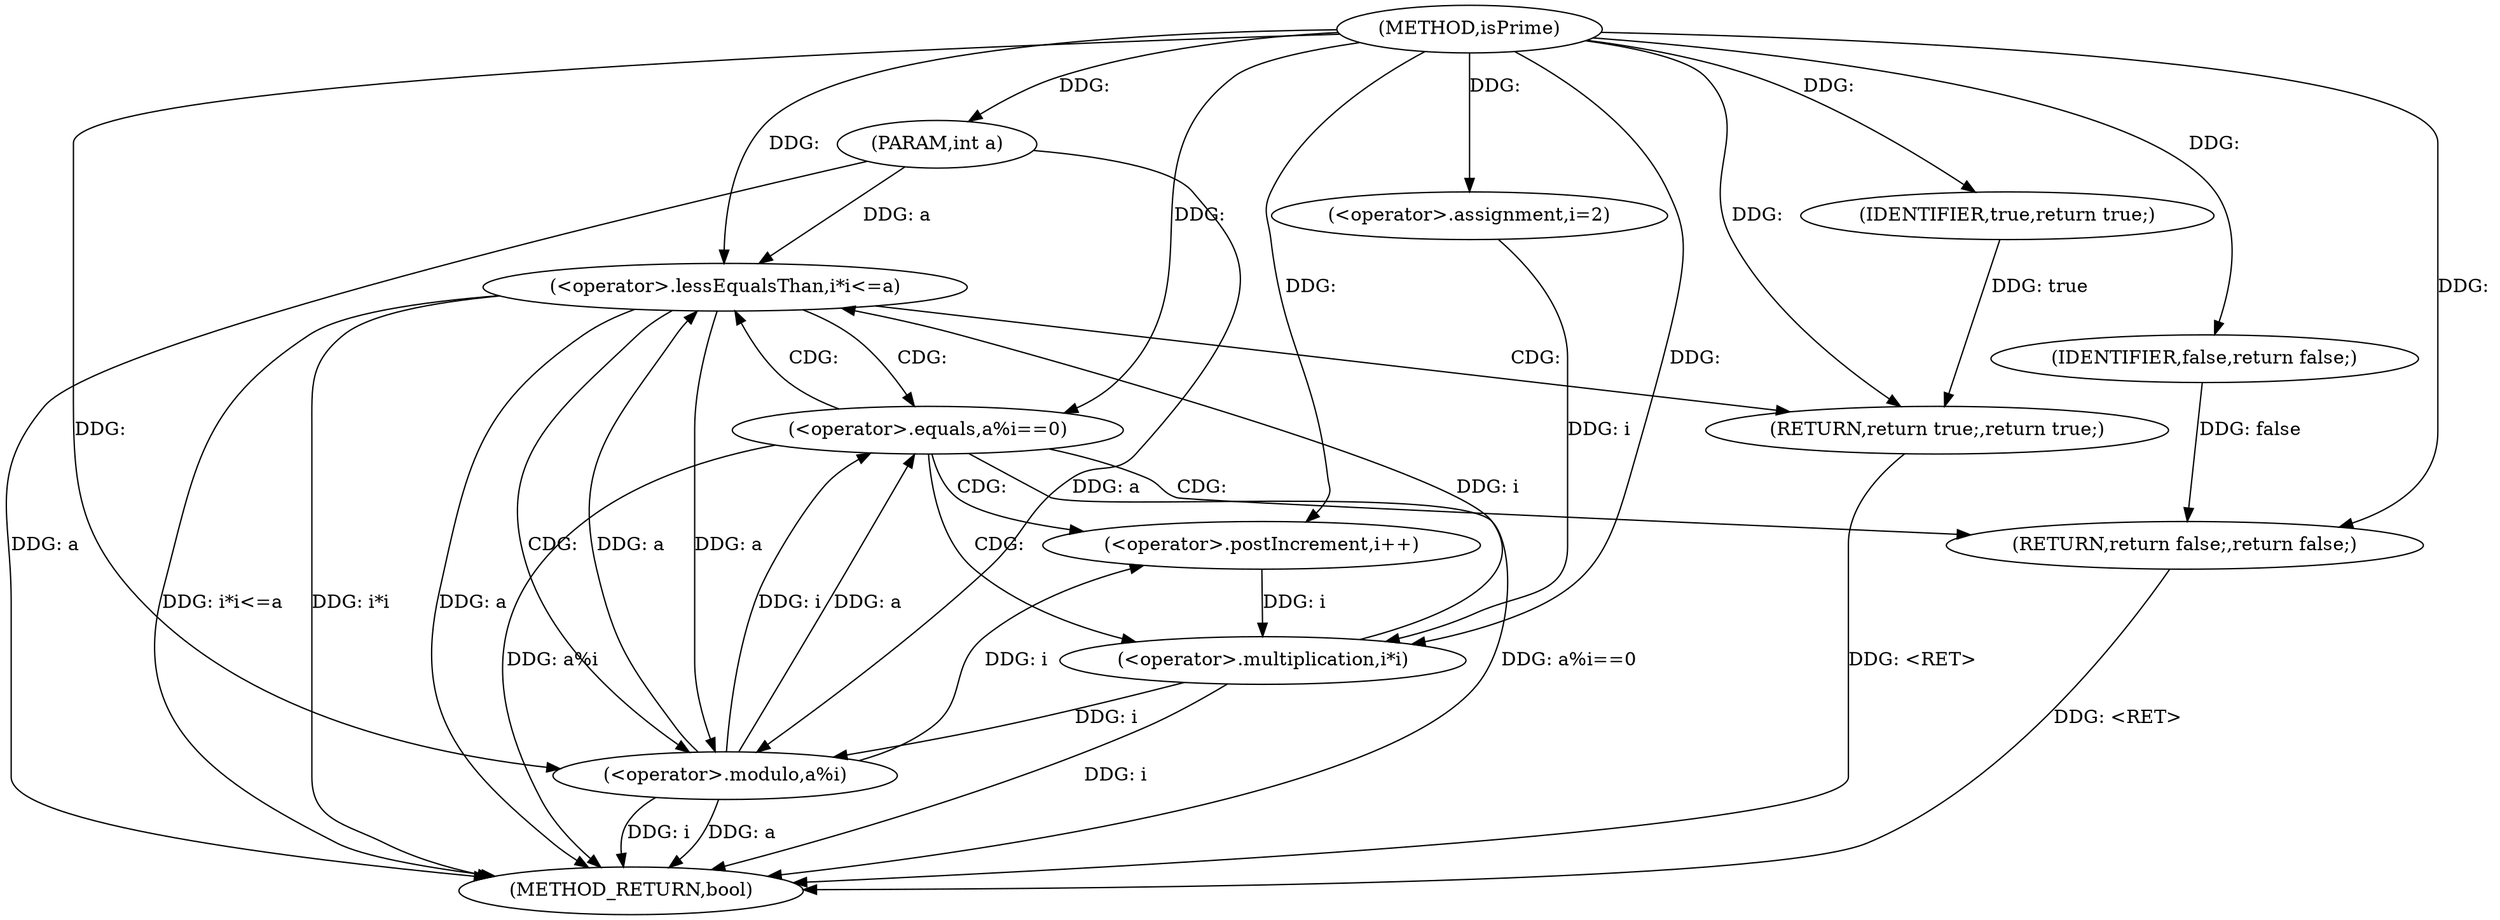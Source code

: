 digraph "isPrime" {  
"1000251" [label = "(METHOD,isPrime)" ]
"1000278" [label = "(METHOD_RETURN,bool)" ]
"1000252" [label = "(PARAM,int a)" ]
"1000276" [label = "(RETURN,return true;,return true;)" ]
"1000256" [label = "(<operator>.assignment,i=2)" ]
"1000259" [label = "(<operator>.lessEqualsThan,i*i<=a)" ]
"1000264" [label = "(<operator>.postIncrement,i++)" ]
"1000277" [label = "(IDENTIFIER,true,return true;)" ]
"1000260" [label = "(<operator>.multiplication,i*i)" ]
"1000268" [label = "(<operator>.equals,a%i==0)" ]
"1000274" [label = "(RETURN,return false;,return false;)" ]
"1000269" [label = "(<operator>.modulo,a%i)" ]
"1000275" [label = "(IDENTIFIER,false,return false;)" ]
  "1000252" -> "1000278"  [ label = "DDG: a"] 
  "1000260" -> "1000278"  [ label = "DDG: i"] 
  "1000259" -> "1000278"  [ label = "DDG: i*i"] 
  "1000259" -> "1000278"  [ label = "DDG: a"] 
  "1000259" -> "1000278"  [ label = "DDG: i*i<=a"] 
  "1000269" -> "1000278"  [ label = "DDG: a"] 
  "1000269" -> "1000278"  [ label = "DDG: i"] 
  "1000268" -> "1000278"  [ label = "DDG: a%i"] 
  "1000268" -> "1000278"  [ label = "DDG: a%i==0"] 
  "1000276" -> "1000278"  [ label = "DDG: <RET>"] 
  "1000274" -> "1000278"  [ label = "DDG: <RET>"] 
  "1000251" -> "1000252"  [ label = "DDG: "] 
  "1000277" -> "1000276"  [ label = "DDG: true"] 
  "1000251" -> "1000276"  [ label = "DDG: "] 
  "1000251" -> "1000256"  [ label = "DDG: "] 
  "1000251" -> "1000277"  [ label = "DDG: "] 
  "1000260" -> "1000259"  [ label = "DDG: i"] 
  "1000269" -> "1000259"  [ label = "DDG: a"] 
  "1000252" -> "1000259"  [ label = "DDG: a"] 
  "1000251" -> "1000259"  [ label = "DDG: "] 
  "1000269" -> "1000264"  [ label = "DDG: i"] 
  "1000251" -> "1000264"  [ label = "DDG: "] 
  "1000256" -> "1000260"  [ label = "DDG: i"] 
  "1000264" -> "1000260"  [ label = "DDG: i"] 
  "1000251" -> "1000260"  [ label = "DDG: "] 
  "1000269" -> "1000268"  [ label = "DDG: i"] 
  "1000269" -> "1000268"  [ label = "DDG: a"] 
  "1000251" -> "1000268"  [ label = "DDG: "] 
  "1000275" -> "1000274"  [ label = "DDG: false"] 
  "1000251" -> "1000274"  [ label = "DDG: "] 
  "1000259" -> "1000269"  [ label = "DDG: a"] 
  "1000252" -> "1000269"  [ label = "DDG: a"] 
  "1000251" -> "1000269"  [ label = "DDG: "] 
  "1000260" -> "1000269"  [ label = "DDG: i"] 
  "1000251" -> "1000275"  [ label = "DDG: "] 
  "1000259" -> "1000276"  [ label = "CDG: "] 
  "1000259" -> "1000269"  [ label = "CDG: "] 
  "1000259" -> "1000268"  [ label = "CDG: "] 
  "1000268" -> "1000260"  [ label = "CDG: "] 
  "1000268" -> "1000264"  [ label = "CDG: "] 
  "1000268" -> "1000274"  [ label = "CDG: "] 
  "1000268" -> "1000259"  [ label = "CDG: "] 
}
